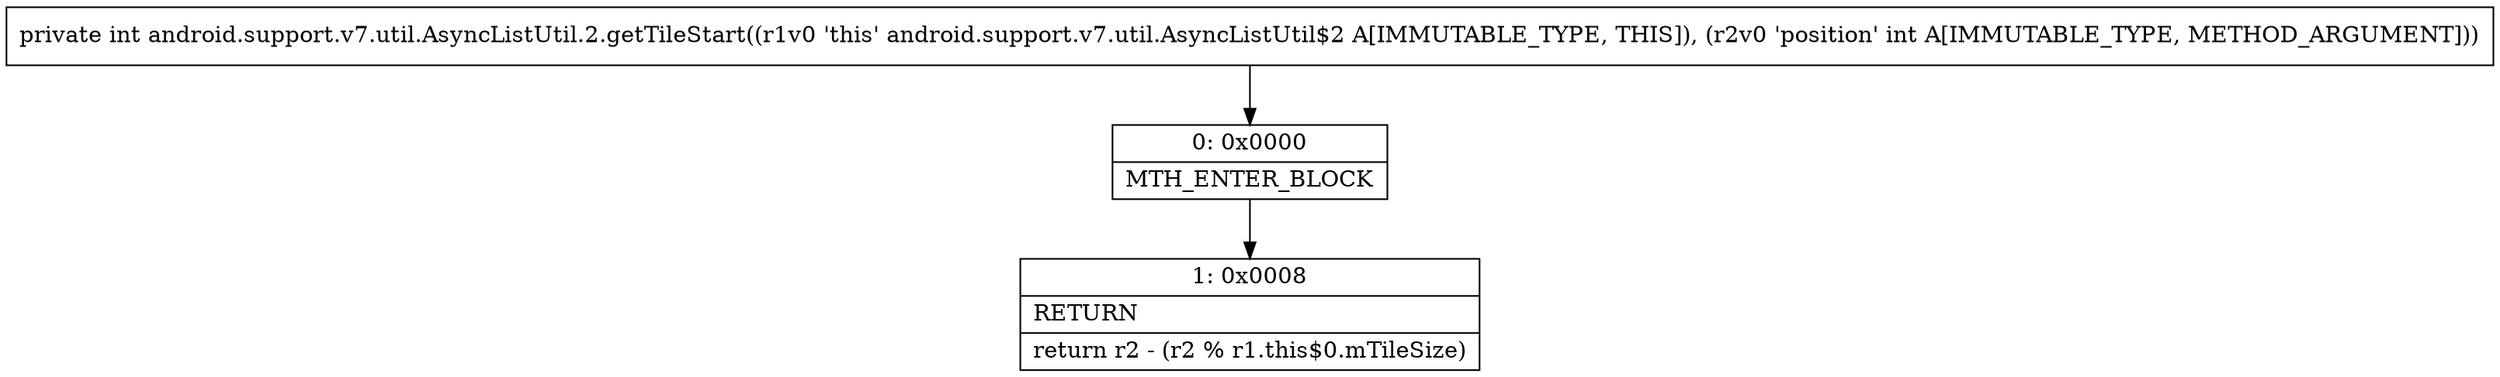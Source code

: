digraph "CFG forandroid.support.v7.util.AsyncListUtil.2.getTileStart(I)I" {
Node_0 [shape=record,label="{0\:\ 0x0000|MTH_ENTER_BLOCK\l}"];
Node_1 [shape=record,label="{1\:\ 0x0008|RETURN\l|return r2 \- (r2 % r1.this$0.mTileSize)\l}"];
MethodNode[shape=record,label="{private int android.support.v7.util.AsyncListUtil.2.getTileStart((r1v0 'this' android.support.v7.util.AsyncListUtil$2 A[IMMUTABLE_TYPE, THIS]), (r2v0 'position' int A[IMMUTABLE_TYPE, METHOD_ARGUMENT])) }"];
MethodNode -> Node_0;
Node_0 -> Node_1;
}

